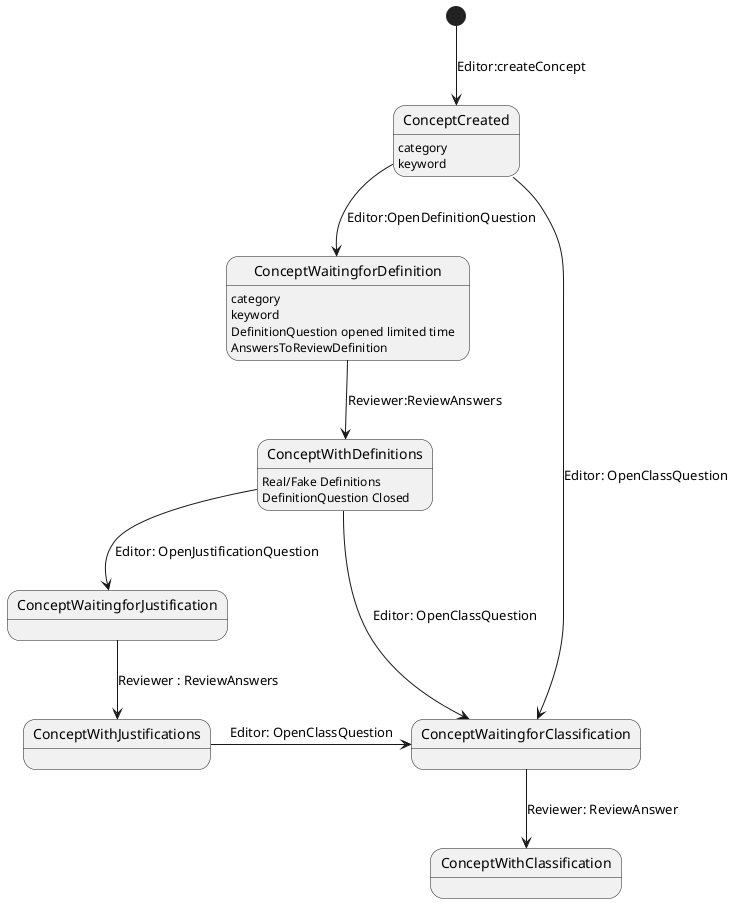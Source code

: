 @startuml ConceptStates

state ConceptCreated
state ConceptWaitingforDefinition
state ConceptWaitingforClassification
state ConceptWithDefinitions
state ConceptWithJustifications


ConceptCreated: category
ConceptCreated: keyword
ConceptWaitingforDefinition:category
ConceptWaitingforDefinition:keyword
ConceptWaitingforDefinition: DefinitionQuestion opened limited time
ConceptWaitingforDefinition: AnswersToReviewDefinition

ConceptWithDefinitions: Real/Fake Definitions
ConceptWithDefinitions: DefinitionQuestion Closed

[*] --> ConceptCreated : Editor:createConcept
ConceptCreated --> ConceptWaitingforDefinition : Editor:OpenDefinitionQuestion
ConceptWaitingforDefinition --> ConceptWithDefinitions : Reviewer:ReviewAnswers
ConceptWithDefinitions --> ConceptWaitingforJustification : Editor: OpenJustificationQuestion
ConceptWaitingforJustification -->ConceptWithJustifications : Reviewer : ReviewAnswers
ConceptCreated -> ConceptWaitingforClassification : Editor: OpenClassQuestion
ConceptWaitingforClassification --> ConceptWithClassification : Reviewer: ReviewAnswer
ConceptWithDefinitions -> ConceptWaitingforClassification : Editor: OpenClassQuestion
ConceptWithJustifications -> ConceptWaitingforClassification : Editor: OpenClassQuestion
@enduml